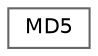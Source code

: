 digraph "Graphical Class Hierarchy"
{
 // LATEX_PDF_SIZE
  bgcolor="transparent";
  edge [fontname=Helvetica,fontsize=10,labelfontname=Helvetica,labelfontsize=10];
  node [fontname=Helvetica,fontsize=10,shape=box,height=0.2,width=0.4];
  rankdir="LR";
  Node0 [id="Node000000",label="MD5",height=0.2,width=0.4,color="grey40", fillcolor="white", style="filled",URL="$class_m_d5.html",tooltip="The MD5 class computes MD5 hashes of strings or byte arrays."];
}
